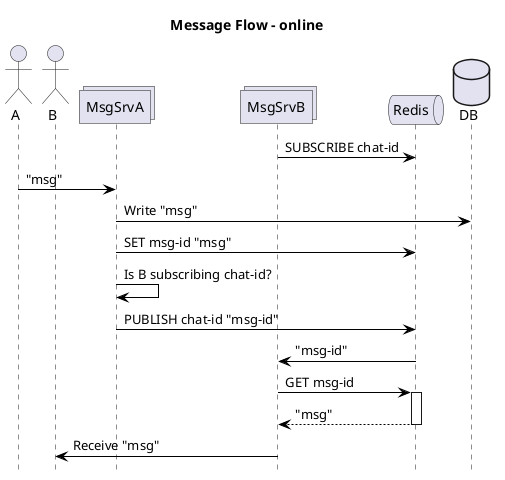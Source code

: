 @startuml messageFlow-online
skinparam class {
    BackgroundColor White
    ArrowColor Black
    BorderColor Black
    AttributeIconSize 0
}
'skinparam style strictuml
skinparam stereotypeCBackgroundColor White
skinparam stereotypeIBackgroundColor White
skinparam stereotypeEBackgroundColor White
skinparam stereotypeABackgroundColor White
skinparam linetype ortho

title "Message Flow - online"
hide footbox

actor A
actor B

collections MsgSrvA
collections MsgSrvB
queue Redis
database DB 

MsgSrvB -> Redis : SUBSCRIBE chat-id

A -> MsgSrvA : "msg"

MsgSrvA -> DB : Write "msg"

MsgSrvA -> Redis : SET msg-id "msg"


MsgSrvA -> MsgSrvA : Is B subscribing chat-id?

MsgSrvA -> Redis : PUBLISH chat-id "msg-id"

Redis -> MsgSrvB : "msg-id"

MsgSrvB -> Redis ++ : GET msg-id
return "msg"

MsgSrvB -> B : Receive "msg"


@enduml


